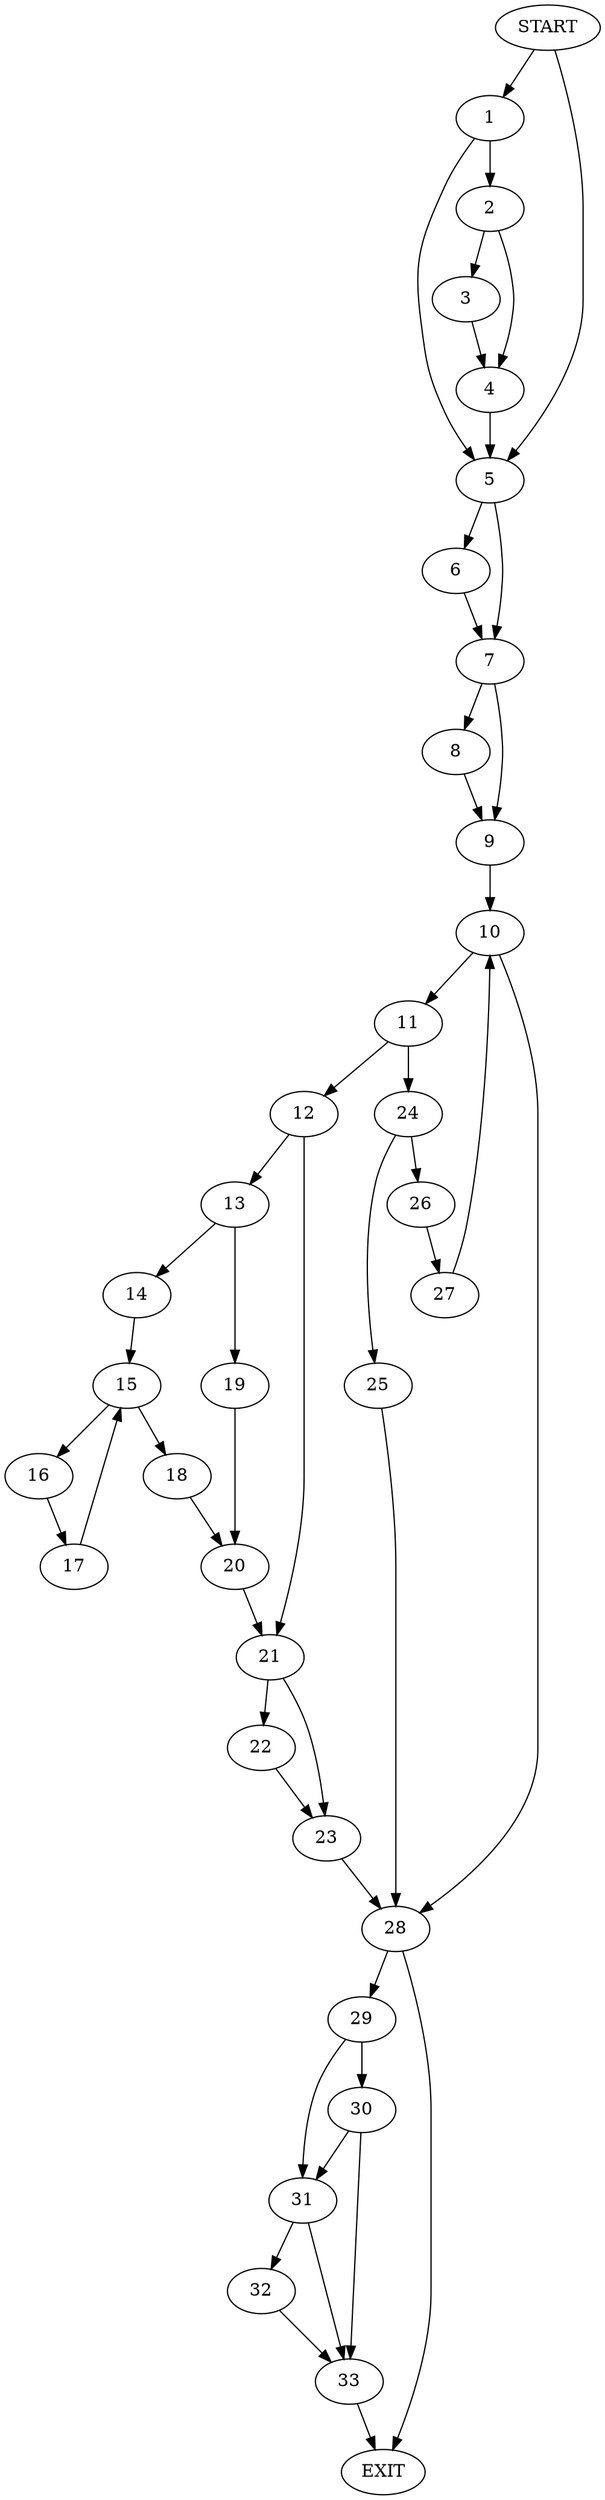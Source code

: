 digraph { 
0 [label="START"];
1;
2;
3;
4;
5;
6;
7;
8;
9;
10;
11;
12;
13;
14;
15;
16;
17;
18;
19;
20;
21;
22;
23;
24;
25;
26;
27;
28;
29;
30;
31;
32;
33;
34[label="EXIT"];
0 -> 1;
0 -> 5;
1 -> 2;
1 -> 5;
2 -> 3;
2 -> 4;
3 -> 4;
4 -> 5;
5 -> 6;
5 -> 7;
6 -> 7;
7 -> 8;
7 -> 9;
8 -> 9;
9 -> 10;
10 -> 11;
10 -> 28;
11 -> 12;
11 -> 24;
12 -> 13;
12 -> 21;
13 -> 19;
13 -> 14;
14 -> 15;
15 -> 16;
15 -> 18;
16 -> 17;
17 -> 15;
18 -> 20;
19 -> 20;
20 -> 21;
21 -> 22;
21 -> 23;
22 -> 23;
23 -> 28;
24 -> 25;
24 -> 26;
25 -> 28;
26 -> 27;
27 -> 10;
28 -> 29;
28 -> 34;
29 -> 30;
29 -> 31;
30 -> 31;
30 -> 33;
31 -> 33;
31 -> 32;
32 -> 33;
33 -> 34;
}